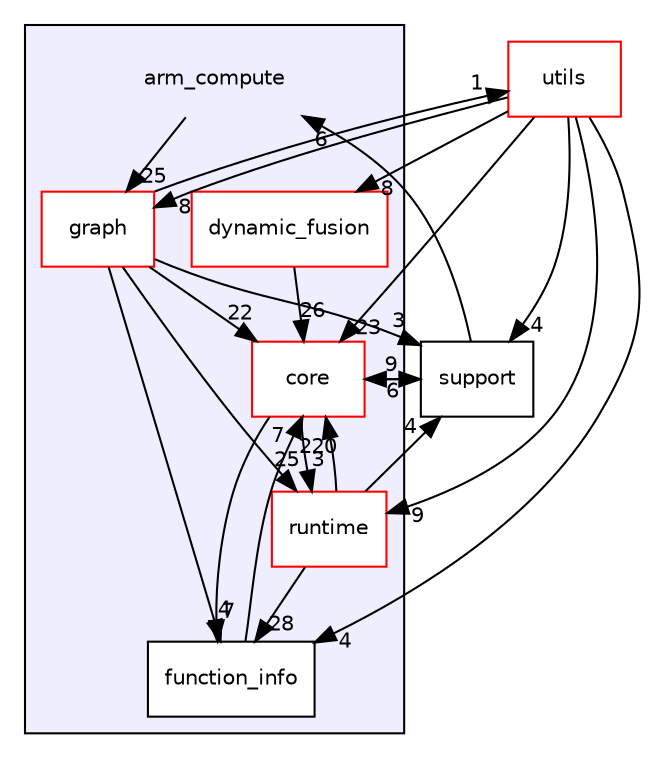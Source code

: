 digraph "arm_compute" {
  compound=true
  node [ fontsize="10", fontname="Helvetica"];
  edge [ labelfontsize="10", labelfontname="Helvetica"];
  subgraph clusterdir_214608ef36d61442cb2b0c1c4e9a7def {
    graph [ bgcolor="#eeeeff", pencolor="black", label="" URL="dir_214608ef36d61442cb2b0c1c4e9a7def.xhtml"];
    dir_214608ef36d61442cb2b0c1c4e9a7def [shape=plaintext label="arm_compute"];
  dir_1fb090f0c6070330bfaccc4236d3ca0d [shape=box label="core" fillcolor="white" style="filled" color="red" URL="dir_1fb090f0c6070330bfaccc4236d3ca0d.xhtml"];
  dir_aef88241dbfc98b719eab1a840581add [shape=box label="dynamic_fusion" fillcolor="white" style="filled" color="red" URL="dir_aef88241dbfc98b719eab1a840581add.xhtml"];
  dir_c9636d973c877190ddc5121fa1f43c4f [shape=box label="function_info" fillcolor="white" style="filled" URL="dir_c9636d973c877190ddc5121fa1f43c4f.xhtml"];
  dir_99ae3712d1eecd2a93fc4d38b59a99ba [shape=box label="graph" fillcolor="white" style="filled" color="red" URL="dir_99ae3712d1eecd2a93fc4d38b59a99ba.xhtml"];
  dir_8bc26130589aa16388b5a02f17abf2c2 [shape=box label="runtime" fillcolor="white" style="filled" color="red" URL="dir_8bc26130589aa16388b5a02f17abf2c2.xhtml"];
  }
  dir_5815af820a9cc9481f1d0990a0d60286 [shape=box label="support" URL="dir_5815af820a9cc9481f1d0990a0d60286.xhtml"];
  dir_cbdb8362360e11eafe2fa3bc74cf0ffd [shape=box label="utils" fillcolor="white" style="filled" color="red" URL="dir_cbdb8362360e11eafe2fa3bc74cf0ffd.xhtml"];
  dir_aef88241dbfc98b719eab1a840581add->dir_1fb090f0c6070330bfaccc4236d3ca0d [headlabel="26", labeldistance=1.5 headhref="dir_000053_000001.xhtml"];
  dir_99ae3712d1eecd2a93fc4d38b59a99ba->dir_1fb090f0c6070330bfaccc4236d3ca0d [headlabel="22", labeldistance=1.5 headhref="dir_000013_000001.xhtml"];
  dir_99ae3712d1eecd2a93fc4d38b59a99ba->dir_5815af820a9cc9481f1d0990a0d60286 [headlabel="3", labeldistance=1.5 headhref="dir_000013_000031.xhtml"];
  dir_99ae3712d1eecd2a93fc4d38b59a99ba->dir_8bc26130589aa16388b5a02f17abf2c2 [headlabel="25", labeldistance=1.5 headhref="dir_000013_000006.xhtml"];
  dir_99ae3712d1eecd2a93fc4d38b59a99ba->dir_c9636d973c877190ddc5121fa1f43c4f [headlabel="4", labeldistance=1.5 headhref="dir_000013_000061.xhtml"];
  dir_99ae3712d1eecd2a93fc4d38b59a99ba->dir_cbdb8362360e11eafe2fa3bc74cf0ffd [headlabel="1", labeldistance=1.5 headhref="dir_000013_000041.xhtml"];
  dir_cbdb8362360e11eafe2fa3bc74cf0ffd->dir_1fb090f0c6070330bfaccc4236d3ca0d [headlabel="23", labeldistance=1.5 headhref="dir_000041_000001.xhtml"];
  dir_cbdb8362360e11eafe2fa3bc74cf0ffd->dir_5815af820a9cc9481f1d0990a0d60286 [headlabel="4", labeldistance=1.5 headhref="dir_000041_000031.xhtml"];
  dir_cbdb8362360e11eafe2fa3bc74cf0ffd->dir_8bc26130589aa16388b5a02f17abf2c2 [headlabel="9", labeldistance=1.5 headhref="dir_000041_000006.xhtml"];
  dir_cbdb8362360e11eafe2fa3bc74cf0ffd->dir_99ae3712d1eecd2a93fc4d38b59a99ba [headlabel="8", labeldistance=1.5 headhref="dir_000041_000013.xhtml"];
  dir_cbdb8362360e11eafe2fa3bc74cf0ffd->dir_aef88241dbfc98b719eab1a840581add [headlabel="8", labeldistance=1.5 headhref="dir_000041_000053.xhtml"];
  dir_cbdb8362360e11eafe2fa3bc74cf0ffd->dir_c9636d973c877190ddc5121fa1f43c4f [headlabel="4", labeldistance=1.5 headhref="dir_000041_000061.xhtml"];
  dir_8bc26130589aa16388b5a02f17abf2c2->dir_1fb090f0c6070330bfaccc4236d3ca0d [headlabel="220", labeldistance=1.5 headhref="dir_000006_000001.xhtml"];
  dir_8bc26130589aa16388b5a02f17abf2c2->dir_5815af820a9cc9481f1d0990a0d60286 [headlabel="4", labeldistance=1.5 headhref="dir_000006_000031.xhtml"];
  dir_8bc26130589aa16388b5a02f17abf2c2->dir_c9636d973c877190ddc5121fa1f43c4f [headlabel="28", labeldistance=1.5 headhref="dir_000006_000061.xhtml"];
  dir_c9636d973c877190ddc5121fa1f43c4f->dir_1fb090f0c6070330bfaccc4236d3ca0d [headlabel="7", labeldistance=1.5 headhref="dir_000061_000001.xhtml"];
  dir_1fb090f0c6070330bfaccc4236d3ca0d->dir_5815af820a9cc9481f1d0990a0d60286 [headlabel="9", labeldistance=1.5 headhref="dir_000001_000031.xhtml"];
  dir_1fb090f0c6070330bfaccc4236d3ca0d->dir_c9636d973c877190ddc5121fa1f43c4f [headlabel="7", labeldistance=1.5 headhref="dir_000001_000061.xhtml"];
  dir_1fb090f0c6070330bfaccc4236d3ca0d->dir_8bc26130589aa16388b5a02f17abf2c2 [headlabel="3", labeldistance=1.5 headhref="dir_000001_000006.xhtml"];
  dir_214608ef36d61442cb2b0c1c4e9a7def->dir_99ae3712d1eecd2a93fc4d38b59a99ba [headlabel="25", labeldistance=1.5 headhref="dir_000000_000013.xhtml"];
  dir_5815af820a9cc9481f1d0990a0d60286->dir_1fb090f0c6070330bfaccc4236d3ca0d [headlabel="6", labeldistance=1.5 headhref="dir_000031_000001.xhtml"];
  dir_5815af820a9cc9481f1d0990a0d60286->dir_214608ef36d61442cb2b0c1c4e9a7def [headlabel="6", labeldistance=1.5 headhref="dir_000031_000000.xhtml"];
}
